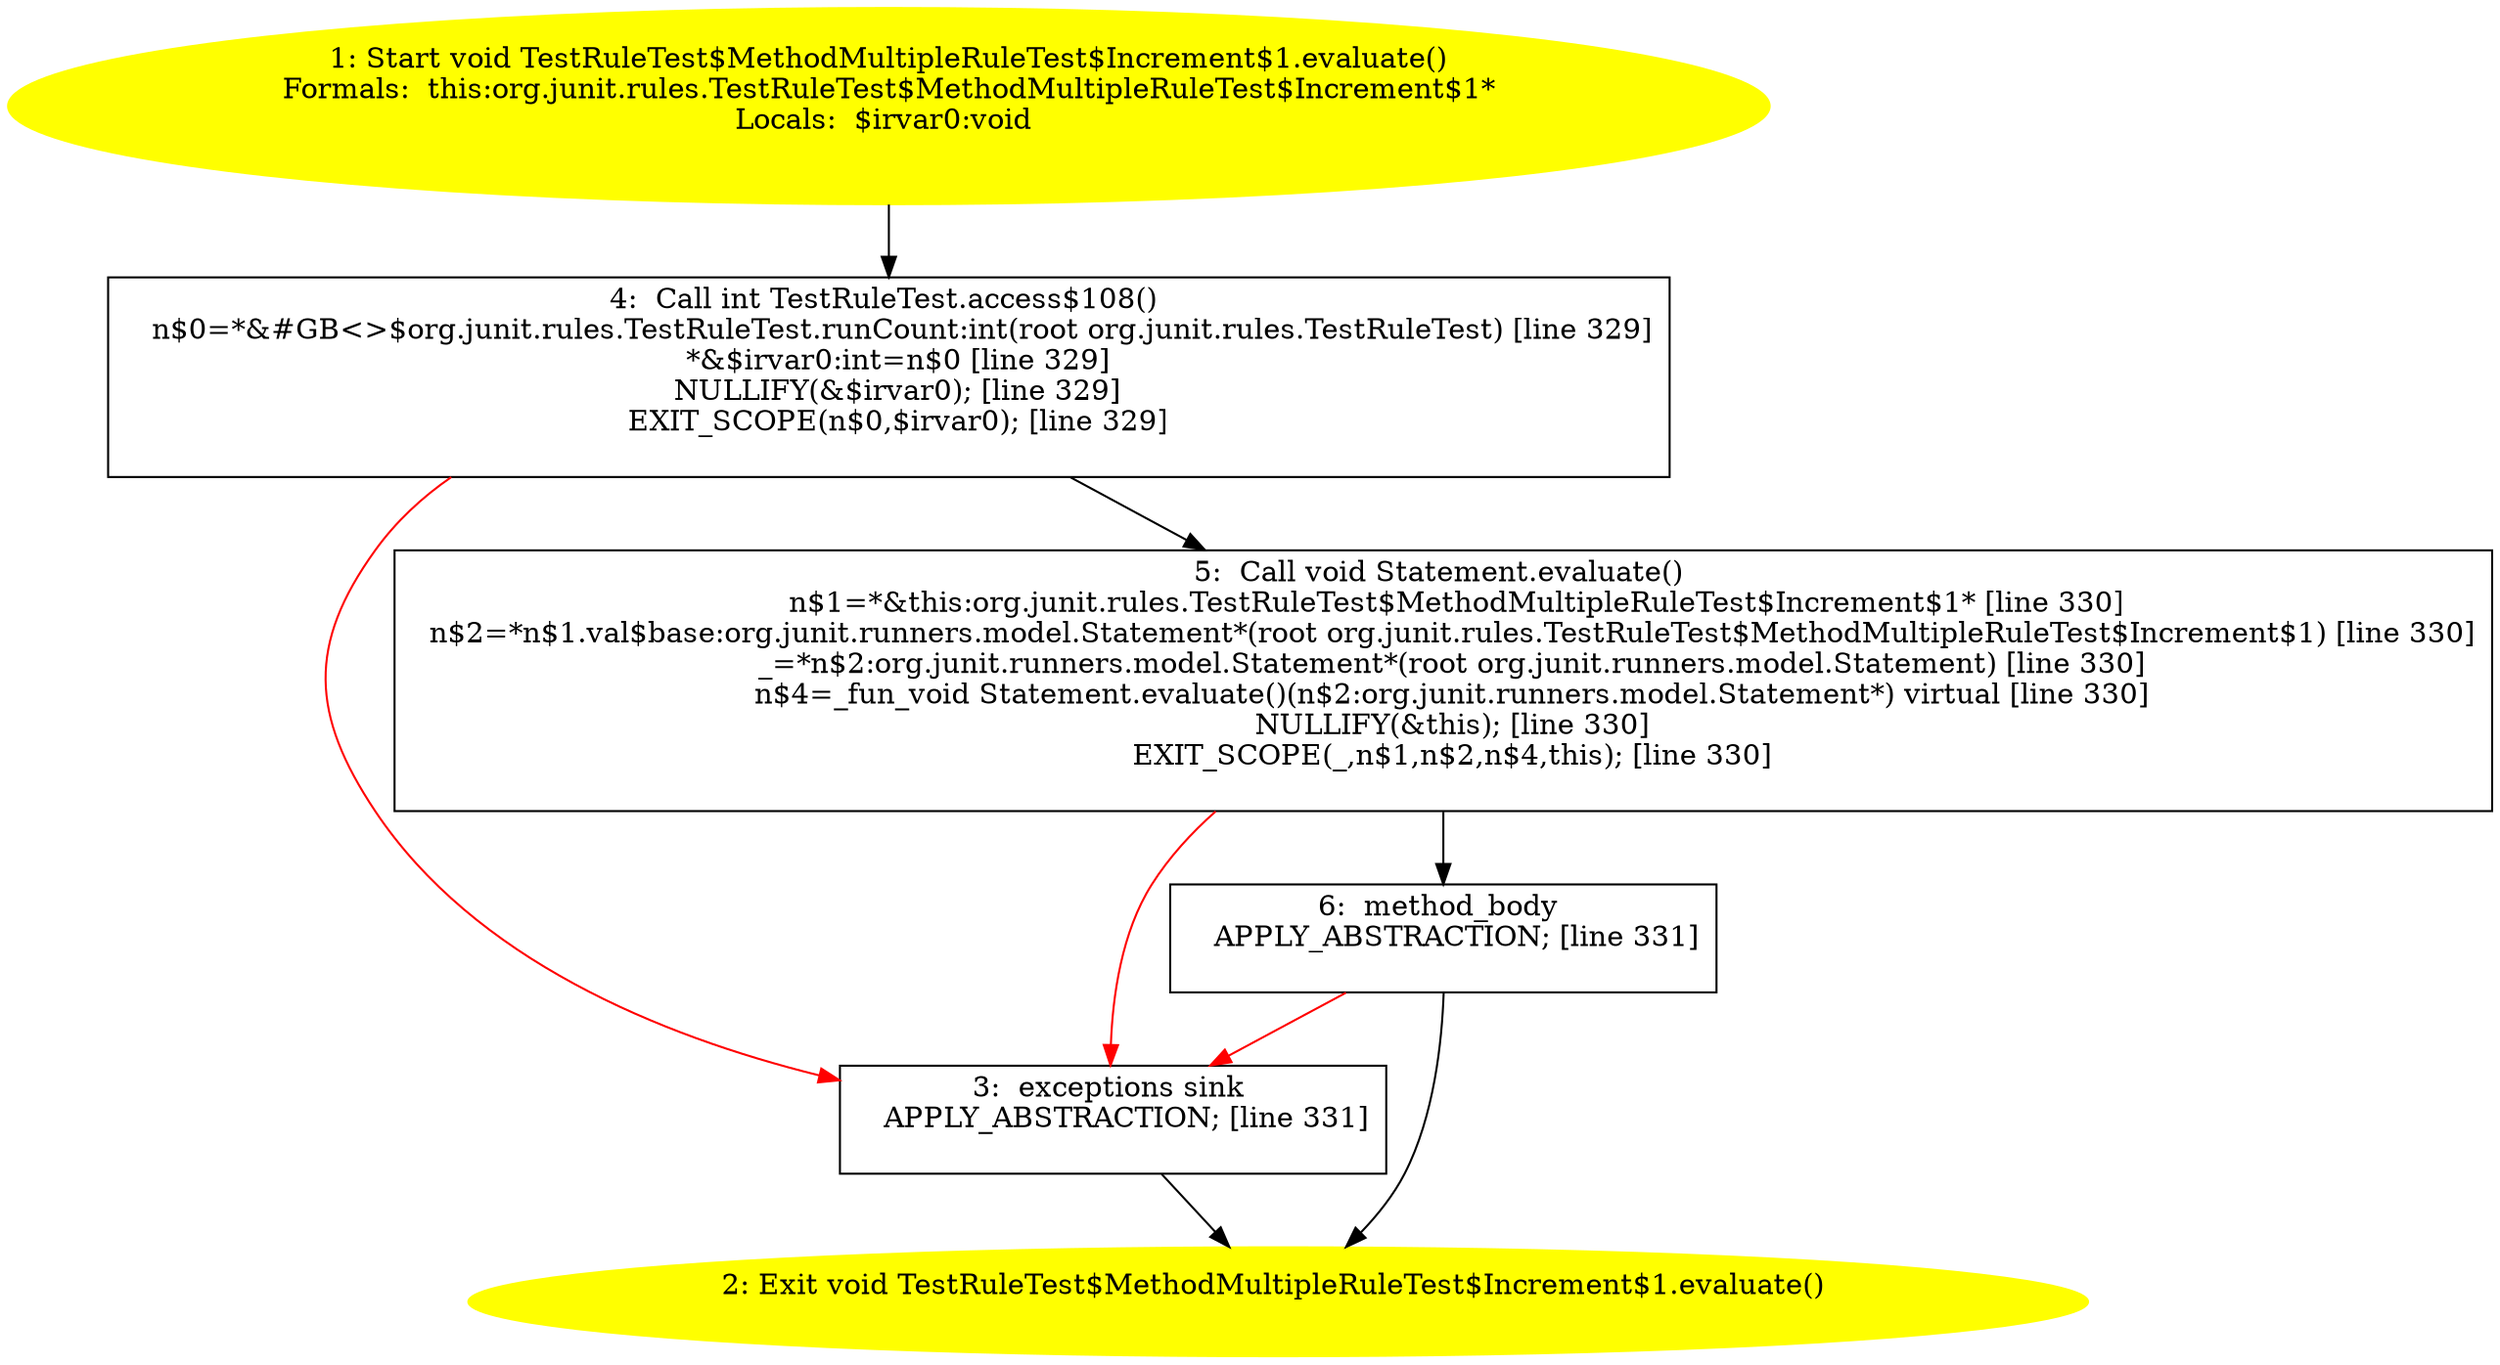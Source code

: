 /* @generated */
digraph cfg {
"org.junit.rules.TestRuleTest$MethodMultipleRuleTest$Increment$1.evaluate():void.2baf4aa151129eb47f58856c1aeea1b1_1" [label="1: Start void TestRuleTest$MethodMultipleRuleTest$Increment$1.evaluate()\nFormals:  this:org.junit.rules.TestRuleTest$MethodMultipleRuleTest$Increment$1*\nLocals:  $irvar0:void \n  " color=yellow style=filled]
	

	 "org.junit.rules.TestRuleTest$MethodMultipleRuleTest$Increment$1.evaluate():void.2baf4aa151129eb47f58856c1aeea1b1_1" -> "org.junit.rules.TestRuleTest$MethodMultipleRuleTest$Increment$1.evaluate():void.2baf4aa151129eb47f58856c1aeea1b1_4" ;
"org.junit.rules.TestRuleTest$MethodMultipleRuleTest$Increment$1.evaluate():void.2baf4aa151129eb47f58856c1aeea1b1_2" [label="2: Exit void TestRuleTest$MethodMultipleRuleTest$Increment$1.evaluate() \n  " color=yellow style=filled]
	

"org.junit.rules.TestRuleTest$MethodMultipleRuleTest$Increment$1.evaluate():void.2baf4aa151129eb47f58856c1aeea1b1_3" [label="3:  exceptions sink \n   APPLY_ABSTRACTION; [line 331]\n " shape="box"]
	

	 "org.junit.rules.TestRuleTest$MethodMultipleRuleTest$Increment$1.evaluate():void.2baf4aa151129eb47f58856c1aeea1b1_3" -> "org.junit.rules.TestRuleTest$MethodMultipleRuleTest$Increment$1.evaluate():void.2baf4aa151129eb47f58856c1aeea1b1_2" ;
"org.junit.rules.TestRuleTest$MethodMultipleRuleTest$Increment$1.evaluate():void.2baf4aa151129eb47f58856c1aeea1b1_4" [label="4:  Call int TestRuleTest.access$108() \n   n$0=*&#GB<>$org.junit.rules.TestRuleTest.runCount:int(root org.junit.rules.TestRuleTest) [line 329]\n  *&$irvar0:int=n$0 [line 329]\n  NULLIFY(&$irvar0); [line 329]\n  EXIT_SCOPE(n$0,$irvar0); [line 329]\n " shape="box"]
	

	 "org.junit.rules.TestRuleTest$MethodMultipleRuleTest$Increment$1.evaluate():void.2baf4aa151129eb47f58856c1aeea1b1_4" -> "org.junit.rules.TestRuleTest$MethodMultipleRuleTest$Increment$1.evaluate():void.2baf4aa151129eb47f58856c1aeea1b1_5" ;
	 "org.junit.rules.TestRuleTest$MethodMultipleRuleTest$Increment$1.evaluate():void.2baf4aa151129eb47f58856c1aeea1b1_4" -> "org.junit.rules.TestRuleTest$MethodMultipleRuleTest$Increment$1.evaluate():void.2baf4aa151129eb47f58856c1aeea1b1_3" [color="red" ];
"org.junit.rules.TestRuleTest$MethodMultipleRuleTest$Increment$1.evaluate():void.2baf4aa151129eb47f58856c1aeea1b1_5" [label="5:  Call void Statement.evaluate() \n   n$1=*&this:org.junit.rules.TestRuleTest$MethodMultipleRuleTest$Increment$1* [line 330]\n  n$2=*n$1.val$base:org.junit.runners.model.Statement*(root org.junit.rules.TestRuleTest$MethodMultipleRuleTest$Increment$1) [line 330]\n  _=*n$2:org.junit.runners.model.Statement*(root org.junit.runners.model.Statement) [line 330]\n  n$4=_fun_void Statement.evaluate()(n$2:org.junit.runners.model.Statement*) virtual [line 330]\n  NULLIFY(&this); [line 330]\n  EXIT_SCOPE(_,n$1,n$2,n$4,this); [line 330]\n " shape="box"]
	

	 "org.junit.rules.TestRuleTest$MethodMultipleRuleTest$Increment$1.evaluate():void.2baf4aa151129eb47f58856c1aeea1b1_5" -> "org.junit.rules.TestRuleTest$MethodMultipleRuleTest$Increment$1.evaluate():void.2baf4aa151129eb47f58856c1aeea1b1_6" ;
	 "org.junit.rules.TestRuleTest$MethodMultipleRuleTest$Increment$1.evaluate():void.2baf4aa151129eb47f58856c1aeea1b1_5" -> "org.junit.rules.TestRuleTest$MethodMultipleRuleTest$Increment$1.evaluate():void.2baf4aa151129eb47f58856c1aeea1b1_3" [color="red" ];
"org.junit.rules.TestRuleTest$MethodMultipleRuleTest$Increment$1.evaluate():void.2baf4aa151129eb47f58856c1aeea1b1_6" [label="6:  method_body \n   APPLY_ABSTRACTION; [line 331]\n " shape="box"]
	

	 "org.junit.rules.TestRuleTest$MethodMultipleRuleTest$Increment$1.evaluate():void.2baf4aa151129eb47f58856c1aeea1b1_6" -> "org.junit.rules.TestRuleTest$MethodMultipleRuleTest$Increment$1.evaluate():void.2baf4aa151129eb47f58856c1aeea1b1_2" ;
	 "org.junit.rules.TestRuleTest$MethodMultipleRuleTest$Increment$1.evaluate():void.2baf4aa151129eb47f58856c1aeea1b1_6" -> "org.junit.rules.TestRuleTest$MethodMultipleRuleTest$Increment$1.evaluate():void.2baf4aa151129eb47f58856c1aeea1b1_3" [color="red" ];
}
